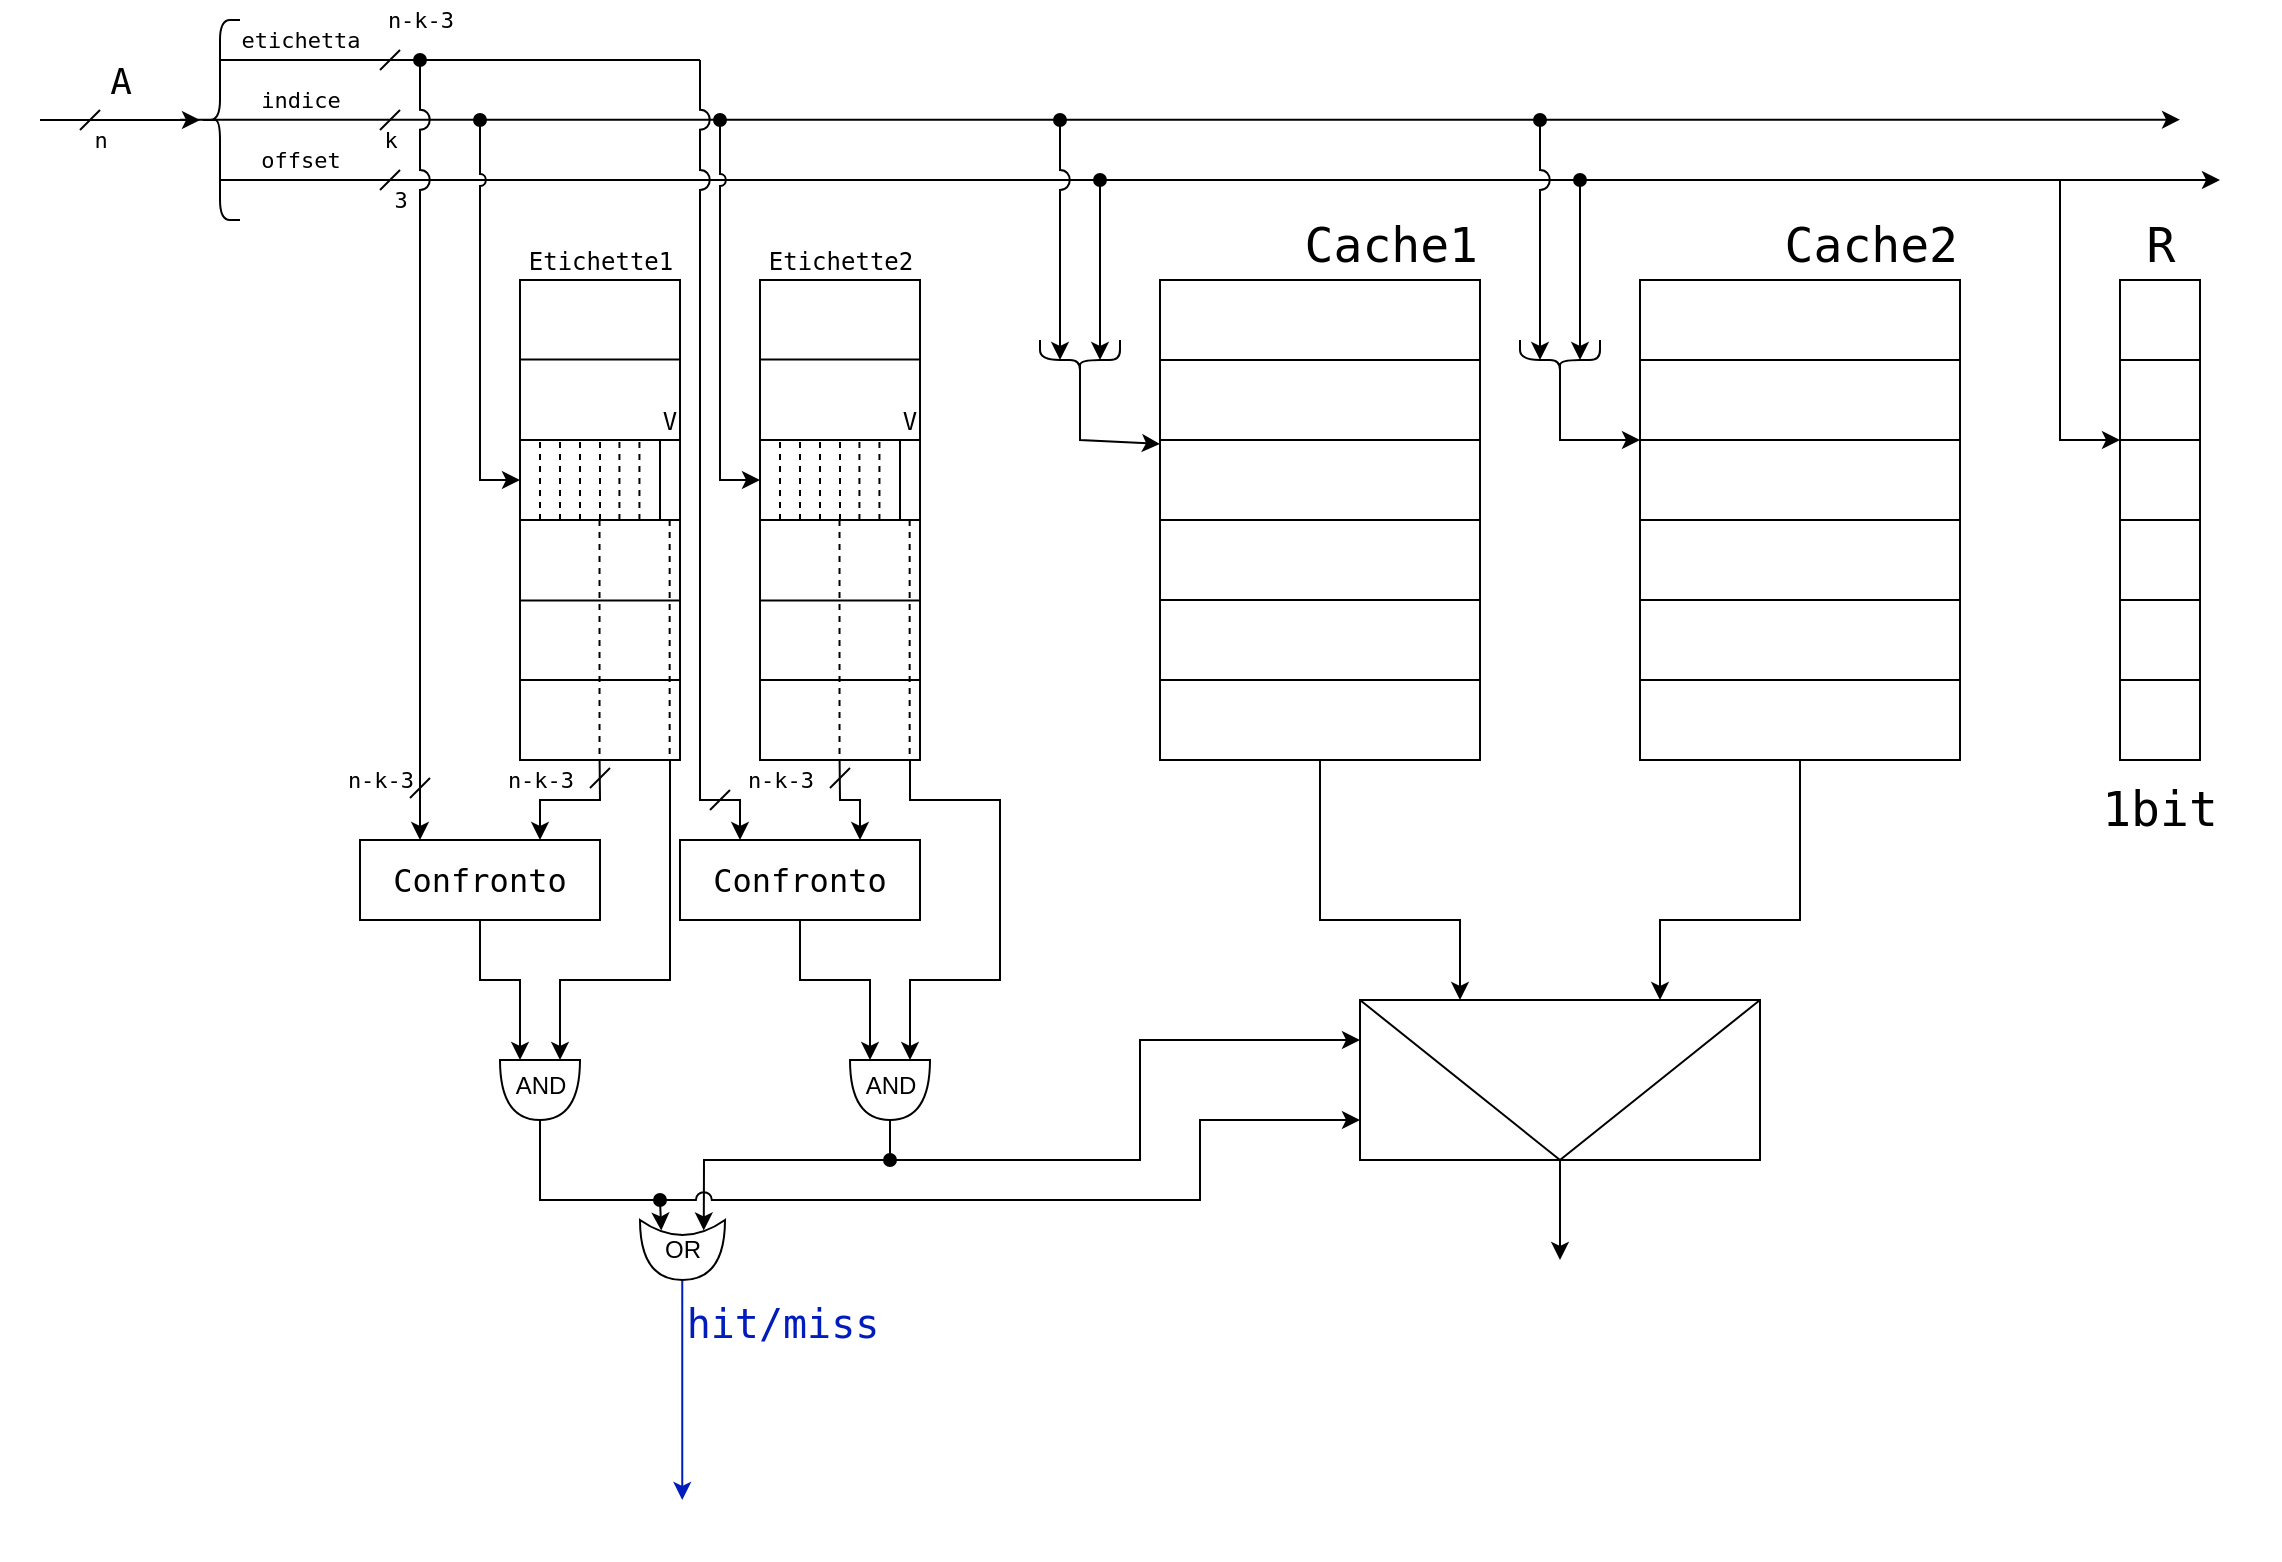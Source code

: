 <mxfile>
  <diagram id="ofdS2_Cm_0ikkypsyhua" name="Pagina-1">
    <mxGraphModel dx="1523" dy="886" grid="1" gridSize="10" guides="1" tooltips="1" connect="1" arrows="1" fold="1" page="1" pageScale="1" pageWidth="1169" pageHeight="827" math="0" shadow="0" adaptiveColors="auto">
      <root>
        <mxCell id="0" />
        <mxCell id="1" parent="0" />
        <mxCell id="214" value="" style="whiteSpace=wrap;html=1;strokeColor=none;" vertex="1" parent="1">
          <mxGeometry x="20" y="20" width="1140" height="780" as="geometry" />
        </mxCell>
        <mxCell id="29" value="Cache1" style="group;labelPosition=center;verticalLabelPosition=top;align=right;verticalAlign=bottom;fontSize=24;labelBackgroundColor=none;fontFamily=monospace;html=1;" parent="1" vertex="1" connectable="0">
          <mxGeometry x="600" y="160" width="160" height="240" as="geometry" />
        </mxCell>
        <mxCell id="2" value="" style="whiteSpace=wrap;html=1;fontFamily=monospace;labelBackgroundColor=none;" parent="29" vertex="1">
          <mxGeometry width="160" height="240" as="geometry" />
        </mxCell>
        <mxCell id="21" value="" style="edgeStyle=none;orthogonalLoop=1;jettySize=auto;html=1;endArrow=none;endFill=0;labelBackgroundColor=none;fontFamily=monospace;" parent="29" edge="1">
          <mxGeometry width="80" relative="1" as="geometry">
            <mxPoint y="40" as="sourcePoint" />
            <mxPoint x="160" y="40" as="targetPoint" />
            <Array as="points" />
          </mxGeometry>
        </mxCell>
        <mxCell id="22" value="" style="edgeStyle=none;orthogonalLoop=1;jettySize=auto;html=1;endArrow=none;endFill=0;labelBackgroundColor=none;fontFamily=monospace;" parent="29" edge="1">
          <mxGeometry width="80" relative="1" as="geometry">
            <mxPoint y="80" as="sourcePoint" />
            <mxPoint x="160" y="80" as="targetPoint" />
            <Array as="points" />
          </mxGeometry>
        </mxCell>
        <mxCell id="23" value="" style="edgeStyle=none;orthogonalLoop=1;jettySize=auto;html=1;endArrow=none;endFill=0;labelBackgroundColor=none;fontFamily=monospace;" parent="29" edge="1">
          <mxGeometry width="80" relative="1" as="geometry">
            <mxPoint y="120" as="sourcePoint" />
            <mxPoint x="160" y="120" as="targetPoint" />
            <Array as="points" />
          </mxGeometry>
        </mxCell>
        <mxCell id="24" value="" style="edgeStyle=none;orthogonalLoop=1;jettySize=auto;html=1;endArrow=none;endFill=0;labelBackgroundColor=none;fontFamily=monospace;" parent="29" edge="1">
          <mxGeometry width="80" relative="1" as="geometry">
            <mxPoint y="160" as="sourcePoint" />
            <mxPoint x="160" y="160" as="targetPoint" />
            <Array as="points" />
          </mxGeometry>
        </mxCell>
        <mxCell id="25" value="" style="edgeStyle=none;orthogonalLoop=1;jettySize=auto;html=1;endArrow=none;endFill=0;labelBackgroundColor=none;fontFamily=monospace;" parent="29" edge="1">
          <mxGeometry width="80" relative="1" as="geometry">
            <mxPoint y="200" as="sourcePoint" />
            <mxPoint x="160" y="200" as="targetPoint" />
            <Array as="points" />
          </mxGeometry>
        </mxCell>
        <mxCell id="60" value="A" style="edgeStyle=none;orthogonalLoop=1;jettySize=auto;html=1;fontSize=18;labelBackgroundColor=none;fontFamily=monospace;" parent="1" edge="1">
          <mxGeometry y="20" width="80" relative="1" as="geometry">
            <mxPoint x="40" y="80" as="sourcePoint" />
            <mxPoint x="120" y="80" as="targetPoint" />
            <Array as="points" />
            <mxPoint as="offset" />
          </mxGeometry>
        </mxCell>
        <mxCell id="61" value="" style="shape=curlyBracket;whiteSpace=wrap;html=1;rounded=1;labelPosition=left;verticalLabelPosition=middle;align=right;verticalAlign=middle;size=0.5;labelBackgroundColor=none;fontFamily=monospace;" parent="1" vertex="1">
          <mxGeometry x="120" y="30" width="20" height="100" as="geometry" />
        </mxCell>
        <mxCell id="69" value="" style="shape=curlyBracket;whiteSpace=wrap;html=1;rounded=1;labelPosition=left;verticalLabelPosition=middle;align=right;verticalAlign=middle;size=0.5;labelBackgroundColor=none;fontFamily=monospace;rotation=-90;" parent="1" vertex="1">
          <mxGeometry x="550" y="180" width="20" height="40" as="geometry" />
        </mxCell>
        <mxCell id="73" value="n" style="edgeStyle=none;orthogonalLoop=1;jettySize=auto;html=1;endArrow=none;endFill=0;labelBackgroundColor=none;fontFamily=monospace;" parent="1" edge="1">
          <mxGeometry x="-0.5" y="-11" width="80" relative="1" as="geometry">
            <mxPoint x="60" y="85" as="sourcePoint" />
            <mxPoint x="70" y="75" as="targetPoint" />
            <Array as="points" />
            <mxPoint as="offset" />
          </mxGeometry>
        </mxCell>
        <mxCell id="77" value="" style="edgeStyle=none;orthogonalLoop=1;jettySize=auto;html=1;fontFamily=monospace;labelBackgroundColor=none;entryX=0.75;entryY=0;entryDx=0;entryDy=0;rounded=0;curved=0;" parent="1" edge="1" target="79">
          <mxGeometry width="80" relative="1" as="geometry">
            <mxPoint x="319.8" y="400" as="sourcePoint" />
            <mxPoint x="319.8" y="440" as="targetPoint" />
            <Array as="points">
              <mxPoint x="320" y="420" />
              <mxPoint x="290" y="420" />
            </Array>
          </mxGeometry>
        </mxCell>
        <mxCell id="79" value="Confronto" style="whiteSpace=wrap;html=1;fontSize=16;fontFamily=monospace;labelBackgroundColor=none;" parent="1" vertex="1">
          <mxGeometry x="200" y="440" width="120" height="40" as="geometry" />
        </mxCell>
        <mxCell id="80" value="" style="edgeStyle=none;orthogonalLoop=1;jettySize=auto;html=1;entryX=0;entryY=0.75;entryDx=0;entryDy=0;entryPerimeter=0;fontFamily=monospace;rounded=0;curved=0;labelBackgroundColor=none;exitX=0.5;exitY=1;exitDx=0;exitDy=0;" parent="1" target="81" edge="1" source="79">
          <mxGeometry width="80" relative="1" as="geometry">
            <mxPoint x="269.8" y="480" as="sourcePoint" />
            <mxPoint x="270" y="540" as="targetPoint" />
            <Array as="points">
              <mxPoint x="260" y="510" />
              <mxPoint x="280" y="510" />
            </Array>
          </mxGeometry>
        </mxCell>
        <mxCell id="95" style="edgeStyle=none;html=1;exitX=1;exitY=0.5;exitDx=0;exitDy=0;exitPerimeter=0;fontFamily=monospace;jumpStyle=arc;jumpSize=9;labelBackgroundColor=none;fillColor=#0050ef;strokeColor=#001DBC;" parent="1" edge="1">
          <mxGeometry relative="1" as="geometry">
            <mxPoint x="361.13" y="770" as="targetPoint" />
            <mxPoint x="361.13" y="660" as="sourcePoint" />
          </mxGeometry>
        </mxCell>
        <mxCell id="96" value="&lt;font style=&quot;color: rgb(0, 29, 188);&quot;&gt;hit/miss&lt;/font&gt;" style="edgeLabel;html=1;align=center;verticalAlign=middle;resizable=0;points=[];fontFamily=monospace;fontSize=20;labelBackgroundColor=none;" parent="95" vertex="1" connectable="0">
          <mxGeometry x="0.37" y="1" relative="1" as="geometry">
            <mxPoint x="49" y="-55" as="offset" />
          </mxGeometry>
        </mxCell>
        <mxCell id="81" value="" style="shape=or;whiteSpace=wrap;html=1;rotation=90;fontFamily=monospace;labelBackgroundColor=none;" parent="1" vertex="1">
          <mxGeometry x="275" y="545" width="30" height="40" as="geometry" />
        </mxCell>
        <mxCell id="88" value="Etichette1" style="group;labelPosition=center;verticalLabelPosition=top;align=center;verticalAlign=bottom;fontFamily=monospace;html=1;labelBackgroundColor=none;strokeColor=default;" parent="1" vertex="1" connectable="0">
          <mxGeometry x="280" y="160" width="80" height="240" as="geometry" />
        </mxCell>
        <mxCell id="75" value="" style="whiteSpace=wrap;html=1;fontFamily=monospace;labelBackgroundColor=none;" parent="88" vertex="1">
          <mxGeometry width="80" height="240" as="geometry" />
        </mxCell>
        <mxCell id="83" value="" style="edgeStyle=none;orthogonalLoop=1;jettySize=auto;html=1;endArrow=none;endFill=0;labelBackgroundColor=none;fontFamily=monospace;" parent="88" edge="1">
          <mxGeometry width="80" relative="1" as="geometry">
            <mxPoint y="39.8" as="sourcePoint" />
            <mxPoint x="80" y="39.8" as="targetPoint" />
            <Array as="points" />
          </mxGeometry>
        </mxCell>
        <mxCell id="84" value="" style="edgeStyle=none;orthogonalLoop=1;jettySize=auto;html=1;endArrow=none;endFill=0;labelBackgroundColor=none;fontFamily=monospace;" parent="88" edge="1">
          <mxGeometry width="80" relative="1" as="geometry">
            <mxPoint y="80" as="sourcePoint" />
            <mxPoint x="80" y="80" as="targetPoint" />
            <Array as="points" />
          </mxGeometry>
        </mxCell>
        <mxCell id="85" value="" style="edgeStyle=none;orthogonalLoop=1;jettySize=auto;html=1;endArrow=none;endFill=0;labelBackgroundColor=none;fontFamily=monospace;" parent="88" edge="1">
          <mxGeometry width="80" relative="1" as="geometry">
            <mxPoint y="120" as="sourcePoint" />
            <mxPoint x="80" y="120" as="targetPoint" />
            <Array as="points" />
          </mxGeometry>
        </mxCell>
        <mxCell id="86" value="" style="edgeStyle=none;orthogonalLoop=1;jettySize=auto;html=1;endArrow=none;endFill=0;labelBackgroundColor=none;fontFamily=monospace;" parent="88" edge="1">
          <mxGeometry width="80" relative="1" as="geometry">
            <mxPoint y="160.2" as="sourcePoint" />
            <mxPoint x="80" y="160.2" as="targetPoint" />
            <Array as="points" />
          </mxGeometry>
        </mxCell>
        <mxCell id="87" value="" style="edgeStyle=none;orthogonalLoop=1;jettySize=auto;html=1;endArrow=none;endFill=0;labelBackgroundColor=none;fontFamily=monospace;" parent="88" edge="1">
          <mxGeometry width="80" relative="1" as="geometry">
            <mxPoint y="200" as="sourcePoint" />
            <mxPoint x="80" y="200" as="targetPoint" />
            <Array as="points" />
          </mxGeometry>
        </mxCell>
        <mxCell id="91" value="&lt;font style=&quot;&quot;&gt;V&lt;/font&gt;" style="whiteSpace=wrap;html=1;labelPosition=center;verticalLabelPosition=top;align=center;verticalAlign=bottom;fontFamily=monospace;strokeColor=default;labelBackgroundColor=none;fontColor=default;" parent="88" vertex="1">
          <mxGeometry x="70" y="80" width="10" height="40" as="geometry" />
        </mxCell>
        <mxCell id="100" value="" style="edgeStyle=none;orthogonalLoop=1;jettySize=auto;html=1;endArrow=none;endFill=0;dashed=1;fontFamily=monospace;labelBackgroundColor=none;" parent="88" edge="1">
          <mxGeometry width="80" relative="1" as="geometry">
            <mxPoint x="74.83" y="120" as="sourcePoint" />
            <mxPoint x="74.83" y="240" as="targetPoint" />
            <Array as="points" />
          </mxGeometry>
        </mxCell>
        <mxCell id="110" value="" style="edgeStyle=none;orthogonalLoop=1;jettySize=auto;html=1;endArrow=none;endFill=0;dashed=1;fontFamily=monospace;labelBackgroundColor=none;" parent="88" edge="1">
          <mxGeometry width="80" relative="1" as="geometry">
            <mxPoint x="39.76" y="120" as="sourcePoint" />
            <mxPoint x="39.76" y="240" as="targetPoint" />
            <Array as="points" />
          </mxGeometry>
        </mxCell>
        <mxCell id="112" value="" style="edgeStyle=none;orthogonalLoop=1;jettySize=auto;html=1;endArrow=none;endFill=0;fontFamily=monospace;dashed=1;labelBackgroundColor=none;" parent="88" edge="1">
          <mxGeometry width="80" relative="1" as="geometry">
            <mxPoint x="40.0" y="120" as="sourcePoint" />
            <mxPoint x="40.0" y="80" as="targetPoint" />
            <Array as="points" />
          </mxGeometry>
        </mxCell>
        <mxCell id="113" value="" style="edgeStyle=none;orthogonalLoop=1;jettySize=auto;html=1;endArrow=none;endFill=0;fontFamily=monospace;dashed=1;labelBackgroundColor=none;" parent="88" edge="1">
          <mxGeometry width="80" relative="1" as="geometry">
            <mxPoint x="30.0" y="120" as="sourcePoint" />
            <mxPoint x="30.0" y="80" as="targetPoint" />
            <Array as="points" />
          </mxGeometry>
        </mxCell>
        <mxCell id="114" value="" style="edgeStyle=none;orthogonalLoop=1;jettySize=auto;html=1;endArrow=none;endFill=0;fontFamily=monospace;dashed=1;labelBackgroundColor=none;" parent="88" edge="1">
          <mxGeometry width="80" relative="1" as="geometry">
            <mxPoint x="20.0" y="120" as="sourcePoint" />
            <mxPoint x="20.0" y="80" as="targetPoint" />
            <Array as="points" />
          </mxGeometry>
        </mxCell>
        <mxCell id="115" value="" style="edgeStyle=none;orthogonalLoop=1;jettySize=auto;html=1;endArrow=none;endFill=0;fontFamily=monospace;dashed=1;labelBackgroundColor=none;" parent="88" edge="1">
          <mxGeometry width="80" relative="1" as="geometry">
            <mxPoint x="10.0" y="120" as="sourcePoint" />
            <mxPoint x="10.0" y="80" as="targetPoint" />
            <Array as="points" />
          </mxGeometry>
        </mxCell>
        <mxCell id="116" value="" style="edgeStyle=none;orthogonalLoop=1;jettySize=auto;html=1;endArrow=none;endFill=0;fontFamily=monospace;dashed=1;labelBackgroundColor=none;" parent="88" edge="1">
          <mxGeometry width="80" relative="1" as="geometry">
            <mxPoint x="59.72" y="120" as="sourcePoint" />
            <mxPoint x="59.72" y="80" as="targetPoint" />
            <Array as="points" />
          </mxGeometry>
        </mxCell>
        <mxCell id="117" value="" style="edgeStyle=none;orthogonalLoop=1;jettySize=auto;html=1;endArrow=none;endFill=0;fontFamily=monospace;dashed=1;labelBackgroundColor=none;" parent="88" edge="1">
          <mxGeometry width="80" relative="1" as="geometry">
            <mxPoint x="49.72" y="120" as="sourcePoint" />
            <mxPoint x="49.72" y="80" as="targetPoint" />
            <Array as="points" />
          </mxGeometry>
        </mxCell>
        <mxCell id="94" value="" style="edgeStyle=none;orthogonalLoop=1;jettySize=auto;html=1;entryX=0;entryY=0.25;entryDx=0;entryDy=0;entryPerimeter=0;rounded=0;curved=0;fontFamily=monospace;labelBackgroundColor=none;" parent="1" target="81" edge="1">
          <mxGeometry width="80" relative="1" as="geometry">
            <mxPoint x="355" y="400" as="sourcePoint" />
            <mxPoint x="355" y="530" as="targetPoint" />
            <Array as="points">
              <mxPoint x="355" y="510" />
              <mxPoint x="300" y="510" />
            </Array>
          </mxGeometry>
        </mxCell>
        <mxCell id="103" value="n-k-3" style="edgeStyle=none;orthogonalLoop=1;jettySize=auto;html=1;endArrow=none;endFill=0;labelBackgroundColor=none;fontFamily=monospace;" parent="1" edge="1">
          <mxGeometry x="1" y="18" width="80" relative="1" as="geometry">
            <mxPoint x="210" y="55" as="sourcePoint" />
            <mxPoint x="220" y="45" as="targetPoint" />
            <Array as="points" />
            <mxPoint x="23" y="-2" as="offset" />
          </mxGeometry>
        </mxCell>
        <mxCell id="104" value="k" style="edgeStyle=none;orthogonalLoop=1;jettySize=auto;html=1;endArrow=none;endFill=0;labelBackgroundColor=none;fontFamily=monospace;" parent="1" edge="1">
          <mxGeometry x="-1" y="-7" width="80" relative="1" as="geometry">
            <mxPoint x="210" y="85" as="sourcePoint" />
            <mxPoint x="220" y="75" as="targetPoint" />
            <Array as="points" />
            <mxPoint as="offset" />
          </mxGeometry>
        </mxCell>
        <mxCell id="105" value="n-k-3" style="edgeStyle=none;orthogonalLoop=1;jettySize=auto;html=1;endArrow=none;endFill=0;labelBackgroundColor=none;fontFamily=monospace;" parent="1" edge="1">
          <mxGeometry x="-1" y="25" width="80" relative="1" as="geometry">
            <mxPoint x="315" y="414" as="sourcePoint" />
            <mxPoint x="325" y="404" as="targetPoint" />
            <Array as="points" />
            <mxPoint x="-7" y="14" as="offset" />
          </mxGeometry>
        </mxCell>
        <mxCell id="135" value="Cache2" style="group;labelPosition=center;verticalLabelPosition=top;align=right;verticalAlign=bottom;fontSize=24;labelBackgroundColor=none;fontFamily=monospace;html=1;" vertex="1" connectable="0" parent="1">
          <mxGeometry x="840" y="160" width="160" height="240" as="geometry" />
        </mxCell>
        <mxCell id="136" value="" style="whiteSpace=wrap;html=1;fontFamily=monospace;labelBackgroundColor=none;" vertex="1" parent="135">
          <mxGeometry width="160" height="240" as="geometry" />
        </mxCell>
        <mxCell id="137" value="" style="edgeStyle=none;orthogonalLoop=1;jettySize=auto;html=1;endArrow=none;endFill=0;labelBackgroundColor=none;fontFamily=monospace;" edge="1" parent="135">
          <mxGeometry width="80" relative="1" as="geometry">
            <mxPoint y="40" as="sourcePoint" />
            <mxPoint x="160" y="40" as="targetPoint" />
            <Array as="points" />
          </mxGeometry>
        </mxCell>
        <mxCell id="138" value="" style="edgeStyle=none;orthogonalLoop=1;jettySize=auto;html=1;endArrow=none;endFill=0;labelBackgroundColor=none;fontFamily=monospace;" edge="1" parent="135">
          <mxGeometry width="80" relative="1" as="geometry">
            <mxPoint y="80" as="sourcePoint" />
            <mxPoint x="160" y="80" as="targetPoint" />
            <Array as="points" />
          </mxGeometry>
        </mxCell>
        <mxCell id="139" value="" style="edgeStyle=none;orthogonalLoop=1;jettySize=auto;html=1;endArrow=none;endFill=0;labelBackgroundColor=none;fontFamily=monospace;" edge="1" parent="135">
          <mxGeometry width="80" relative="1" as="geometry">
            <mxPoint y="120" as="sourcePoint" />
            <mxPoint x="160" y="120" as="targetPoint" />
            <Array as="points" />
          </mxGeometry>
        </mxCell>
        <mxCell id="140" value="" style="edgeStyle=none;orthogonalLoop=1;jettySize=auto;html=1;endArrow=none;endFill=0;labelBackgroundColor=none;fontFamily=monospace;" edge="1" parent="135">
          <mxGeometry width="80" relative="1" as="geometry">
            <mxPoint y="160" as="sourcePoint" />
            <mxPoint x="160" y="160" as="targetPoint" />
            <Array as="points" />
          </mxGeometry>
        </mxCell>
        <mxCell id="141" value="" style="edgeStyle=none;orthogonalLoop=1;jettySize=auto;html=1;endArrow=none;endFill=0;labelBackgroundColor=none;fontFamily=monospace;" edge="1" parent="135">
          <mxGeometry width="80" relative="1" as="geometry">
            <mxPoint y="200" as="sourcePoint" />
            <mxPoint x="160" y="200" as="targetPoint" />
            <Array as="points" />
          </mxGeometry>
        </mxCell>
        <mxCell id="142" value="R" style="group;labelPosition=center;verticalLabelPosition=top;align=center;verticalAlign=bottom;fontSize=24;labelBackgroundColor=none;fontFamily=monospace;html=1;" vertex="1" connectable="0" parent="1">
          <mxGeometry x="1080" y="160" width="40" height="240" as="geometry" />
        </mxCell>
        <mxCell id="143" value="" style="whiteSpace=wrap;html=1;fontFamily=monospace;labelBackgroundColor=none;" vertex="1" parent="142">
          <mxGeometry width="40" height="240" as="geometry" />
        </mxCell>
        <mxCell id="144" value="" style="edgeStyle=none;orthogonalLoop=1;jettySize=auto;html=1;endArrow=none;endFill=0;labelBackgroundColor=none;fontFamily=monospace;" edge="1" parent="142">
          <mxGeometry width="80" relative="1" as="geometry">
            <mxPoint y="40" as="sourcePoint" />
            <mxPoint x="40" y="40" as="targetPoint" />
            <Array as="points" />
          </mxGeometry>
        </mxCell>
        <mxCell id="145" value="" style="edgeStyle=none;orthogonalLoop=1;jettySize=auto;html=1;endArrow=none;endFill=0;labelBackgroundColor=none;fontFamily=monospace;" edge="1" parent="142">
          <mxGeometry width="80" relative="1" as="geometry">
            <mxPoint y="80" as="sourcePoint" />
            <mxPoint x="40" y="80" as="targetPoint" />
            <Array as="points" />
          </mxGeometry>
        </mxCell>
        <mxCell id="146" value="" style="edgeStyle=none;orthogonalLoop=1;jettySize=auto;html=1;endArrow=none;endFill=0;labelBackgroundColor=none;fontFamily=monospace;" edge="1" parent="142">
          <mxGeometry width="80" relative="1" as="geometry">
            <mxPoint y="120" as="sourcePoint" />
            <mxPoint x="40" y="120" as="targetPoint" />
            <Array as="points" />
          </mxGeometry>
        </mxCell>
        <mxCell id="147" value="" style="edgeStyle=none;orthogonalLoop=1;jettySize=auto;html=1;endArrow=none;endFill=0;labelBackgroundColor=none;fontFamily=monospace;" edge="1" parent="142">
          <mxGeometry width="80" relative="1" as="geometry">
            <mxPoint y="160" as="sourcePoint" />
            <mxPoint x="40" y="160" as="targetPoint" />
            <Array as="points" />
          </mxGeometry>
        </mxCell>
        <mxCell id="148" value="" style="edgeStyle=none;orthogonalLoop=1;jettySize=auto;html=1;endArrow=none;endFill=0;labelBackgroundColor=none;fontFamily=monospace;" edge="1" parent="142">
          <mxGeometry width="80" relative="1" as="geometry">
            <mxPoint y="200" as="sourcePoint" />
            <mxPoint x="40" y="200" as="targetPoint" />
            <Array as="points" />
          </mxGeometry>
        </mxCell>
        <mxCell id="155" style="edgeStyle=none;html=1;" edge="1" parent="1" source="150">
          <mxGeometry relative="1" as="geometry">
            <mxPoint x="800" y="650" as="targetPoint" />
          </mxGeometry>
        </mxCell>
        <mxCell id="150" value="" style="whiteSpace=wrap;html=1;" vertex="1" parent="1">
          <mxGeometry x="700" y="520" width="200" height="80" as="geometry" />
        </mxCell>
        <mxCell id="151" style="edgeStyle=none;html=1;exitX=0;exitY=0;exitDx=0;exitDy=0;entryX=0.5;entryY=1;entryDx=0;entryDy=0;endArrow=none;endFill=0;" edge="1" parent="1" source="150" target="150">
          <mxGeometry relative="1" as="geometry" />
        </mxCell>
        <mxCell id="152" style="edgeStyle=none;html=1;exitX=1;exitY=0;exitDx=0;exitDy=0;entryX=0.5;entryY=1;entryDx=0;entryDy=0;endArrow=none;endFill=0;" edge="1" parent="1" source="150" target="150">
          <mxGeometry relative="1" as="geometry" />
        </mxCell>
        <mxCell id="153" style="edgeStyle=none;html=1;exitX=0.5;exitY=1;exitDx=0;exitDy=0;entryX=0.25;entryY=0;entryDx=0;entryDy=0;rounded=0;curved=0;" edge="1" parent="1" source="2" target="150">
          <mxGeometry relative="1" as="geometry">
            <Array as="points">
              <mxPoint x="680" y="480" />
              <mxPoint x="750" y="480" />
            </Array>
          </mxGeometry>
        </mxCell>
        <mxCell id="154" style="edgeStyle=none;html=1;exitX=0.5;exitY=1;exitDx=0;exitDy=0;entryX=0.75;entryY=0;entryDx=0;entryDy=0;rounded=0;curved=0;" edge="1" parent="1" source="136" target="150">
          <mxGeometry relative="1" as="geometry">
            <Array as="points">
              <mxPoint x="920" y="480" />
              <mxPoint x="850" y="480" />
            </Array>
          </mxGeometry>
        </mxCell>
        <mxCell id="62" value="offset" style="edgeStyle=none;orthogonalLoop=1;jettySize=auto;html=1;labelBackgroundColor=none;fontFamily=monospace;" parent="1" edge="1">
          <mxGeometry x="-0.92" y="10" width="80" relative="1" as="geometry">
            <mxPoint x="130" y="110" as="sourcePoint" />
            <mxPoint x="1130" y="110" as="targetPoint" />
            <Array as="points" />
            <mxPoint as="offset" />
          </mxGeometry>
        </mxCell>
        <mxCell id="71" value="3" style="edgeStyle=none;orthogonalLoop=1;jettySize=auto;html=1;endArrow=none;endFill=0;labelBackgroundColor=none;fontFamily=monospace;" parent="1" edge="1">
          <mxGeometry x="-0.5" y="-11" width="80" relative="1" as="geometry">
            <mxPoint x="210" y="115" as="sourcePoint" />
            <mxPoint x="220" y="105" as="targetPoint" />
            <Array as="points" />
            <mxPoint as="offset" />
          </mxGeometry>
        </mxCell>
        <mxCell id="157" value="indice" style="edgeStyle=none;orthogonalLoop=1;jettySize=auto;html=1;labelBackgroundColor=none;fontFamily=monospace;" edge="1" parent="1">
          <mxGeometry x="-0.88" y="10" width="80" relative="1" as="geometry">
            <mxPoint x="110" y="79.83" as="sourcePoint" />
            <mxPoint x="1110" y="79.83" as="targetPoint" />
            <Array as="points" />
            <mxPoint as="offset" />
          </mxGeometry>
        </mxCell>
        <mxCell id="158" value="etichetta" style="edgeStyle=none;orthogonalLoop=1;jettySize=auto;html=1;labelBackgroundColor=none;fontFamily=monospace;endArrow=none;endFill=0;" edge="1" parent="1">
          <mxGeometry x="-0.667" y="10" width="80" relative="1" as="geometry">
            <mxPoint x="130" y="50" as="sourcePoint" />
            <mxPoint x="370" y="50" as="targetPoint" />
            <Array as="points" />
            <mxPoint as="offset" />
          </mxGeometry>
        </mxCell>
        <mxCell id="160" value="" style="shape=curlyBracket;whiteSpace=wrap;html=1;rounded=1;labelPosition=left;verticalLabelPosition=middle;align=right;verticalAlign=middle;size=0.5;labelBackgroundColor=none;fontFamily=monospace;rotation=-90;" vertex="1" parent="1">
          <mxGeometry x="790" y="180" width="20" height="40" as="geometry" />
        </mxCell>
        <mxCell id="76" value="" style="edgeStyle=none;orthogonalLoop=1;jettySize=auto;html=1;rounded=0;curved=0;jumpStyle=arc;jumpSize=10;fontFamily=monospace;labelBackgroundColor=none;entryX=0.25;entryY=0;entryDx=0;entryDy=0;startArrow=oval;startFill=1;" parent="1" edge="1" target="79">
          <mxGeometry width="80" relative="1" as="geometry">
            <mxPoint x="230" y="50" as="sourcePoint" />
            <mxPoint x="240" y="440" as="targetPoint" />
            <Array as="points" />
          </mxGeometry>
        </mxCell>
        <mxCell id="164" value="Etichette2" style="group;labelPosition=center;verticalLabelPosition=top;align=center;verticalAlign=bottom;fontFamily=monospace;html=1;labelBackgroundColor=none;fontColor=default;" vertex="1" connectable="0" parent="1">
          <mxGeometry x="400" y="160" width="80" height="240" as="geometry" />
        </mxCell>
        <mxCell id="165" value="" style="whiteSpace=wrap;html=1;fontFamily=monospace;labelBackgroundColor=none;" vertex="1" parent="164">
          <mxGeometry width="80" height="240" as="geometry" />
        </mxCell>
        <mxCell id="166" value="" style="edgeStyle=none;orthogonalLoop=1;jettySize=auto;html=1;endArrow=none;endFill=0;labelBackgroundColor=none;fontFamily=monospace;" edge="1" parent="164">
          <mxGeometry width="80" relative="1" as="geometry">
            <mxPoint y="39.8" as="sourcePoint" />
            <mxPoint x="80" y="39.8" as="targetPoint" />
            <Array as="points" />
          </mxGeometry>
        </mxCell>
        <mxCell id="167" value="" style="edgeStyle=none;orthogonalLoop=1;jettySize=auto;html=1;endArrow=none;endFill=0;labelBackgroundColor=none;fontFamily=monospace;" edge="1" parent="164">
          <mxGeometry width="80" relative="1" as="geometry">
            <mxPoint y="80" as="sourcePoint" />
            <mxPoint x="80" y="80" as="targetPoint" />
            <Array as="points" />
          </mxGeometry>
        </mxCell>
        <mxCell id="168" value="" style="edgeStyle=none;orthogonalLoop=1;jettySize=auto;html=1;endArrow=none;endFill=0;labelBackgroundColor=none;fontFamily=monospace;" edge="1" parent="164">
          <mxGeometry width="80" relative="1" as="geometry">
            <mxPoint y="120" as="sourcePoint" />
            <mxPoint x="80" y="120" as="targetPoint" />
            <Array as="points" />
          </mxGeometry>
        </mxCell>
        <mxCell id="169" value="" style="edgeStyle=none;orthogonalLoop=1;jettySize=auto;html=1;endArrow=none;endFill=0;labelBackgroundColor=none;fontFamily=monospace;" edge="1" parent="164">
          <mxGeometry width="80" relative="1" as="geometry">
            <mxPoint y="160.2" as="sourcePoint" />
            <mxPoint x="80" y="160.2" as="targetPoint" />
            <Array as="points" />
          </mxGeometry>
        </mxCell>
        <mxCell id="170" value="" style="edgeStyle=none;orthogonalLoop=1;jettySize=auto;html=1;endArrow=none;endFill=0;labelBackgroundColor=none;fontFamily=monospace;" edge="1" parent="164">
          <mxGeometry width="80" relative="1" as="geometry">
            <mxPoint y="200" as="sourcePoint" />
            <mxPoint x="80" y="200" as="targetPoint" />
            <Array as="points" />
          </mxGeometry>
        </mxCell>
        <mxCell id="171" value="&lt;font style=&quot;&quot;&gt;V&lt;/font&gt;" style="whiteSpace=wrap;html=1;labelPosition=center;verticalLabelPosition=top;align=center;verticalAlign=bottom;fontFamily=monospace;strokeColor=default;labelBackgroundColor=none;fontColor=default;" vertex="1" parent="164">
          <mxGeometry x="70" y="80" width="10" height="40" as="geometry" />
        </mxCell>
        <mxCell id="172" value="" style="edgeStyle=none;orthogonalLoop=1;jettySize=auto;html=1;endArrow=none;endFill=0;dashed=1;fontFamily=monospace;labelBackgroundColor=none;" edge="1" parent="164">
          <mxGeometry width="80" relative="1" as="geometry">
            <mxPoint x="74.83" y="120" as="sourcePoint" />
            <mxPoint x="74.83" y="240" as="targetPoint" />
            <Array as="points" />
          </mxGeometry>
        </mxCell>
        <mxCell id="173" value="" style="edgeStyle=none;orthogonalLoop=1;jettySize=auto;html=1;endArrow=none;endFill=0;dashed=1;fontFamily=monospace;labelBackgroundColor=none;" edge="1" parent="164">
          <mxGeometry width="80" relative="1" as="geometry">
            <mxPoint x="39.76" y="120" as="sourcePoint" />
            <mxPoint x="39.76" y="240" as="targetPoint" />
            <Array as="points" />
          </mxGeometry>
        </mxCell>
        <mxCell id="174" value="" style="edgeStyle=none;orthogonalLoop=1;jettySize=auto;html=1;endArrow=none;endFill=0;fontFamily=monospace;dashed=1;labelBackgroundColor=none;" edge="1" parent="164">
          <mxGeometry width="80" relative="1" as="geometry">
            <mxPoint x="40.0" y="120" as="sourcePoint" />
            <mxPoint x="40.0" y="80" as="targetPoint" />
            <Array as="points" />
          </mxGeometry>
        </mxCell>
        <mxCell id="175" value="" style="edgeStyle=none;orthogonalLoop=1;jettySize=auto;html=1;endArrow=none;endFill=0;fontFamily=monospace;dashed=1;labelBackgroundColor=none;" edge="1" parent="164">
          <mxGeometry width="80" relative="1" as="geometry">
            <mxPoint x="30.0" y="120" as="sourcePoint" />
            <mxPoint x="30.0" y="80" as="targetPoint" />
            <Array as="points" />
          </mxGeometry>
        </mxCell>
        <mxCell id="176" value="" style="edgeStyle=none;orthogonalLoop=1;jettySize=auto;html=1;endArrow=none;endFill=0;fontFamily=monospace;dashed=1;labelBackgroundColor=none;" edge="1" parent="164">
          <mxGeometry width="80" relative="1" as="geometry">
            <mxPoint x="20.0" y="120" as="sourcePoint" />
            <mxPoint x="20.0" y="80" as="targetPoint" />
            <Array as="points" />
          </mxGeometry>
        </mxCell>
        <mxCell id="177" value="" style="edgeStyle=none;orthogonalLoop=1;jettySize=auto;html=1;endArrow=none;endFill=0;fontFamily=monospace;dashed=1;labelBackgroundColor=none;" edge="1" parent="164">
          <mxGeometry width="80" relative="1" as="geometry">
            <mxPoint x="10.0" y="120" as="sourcePoint" />
            <mxPoint x="10.0" y="80" as="targetPoint" />
            <Array as="points" />
          </mxGeometry>
        </mxCell>
        <mxCell id="178" value="" style="edgeStyle=none;orthogonalLoop=1;jettySize=auto;html=1;endArrow=none;endFill=0;fontFamily=monospace;dashed=1;labelBackgroundColor=none;" edge="1" parent="164">
          <mxGeometry width="80" relative="1" as="geometry">
            <mxPoint x="59.72" y="120" as="sourcePoint" />
            <mxPoint x="59.72" y="80" as="targetPoint" />
            <Array as="points" />
          </mxGeometry>
        </mxCell>
        <mxCell id="179" value="" style="edgeStyle=none;orthogonalLoop=1;jettySize=auto;html=1;endArrow=none;endFill=0;fontFamily=monospace;dashed=1;labelBackgroundColor=none;" edge="1" parent="164">
          <mxGeometry width="80" relative="1" as="geometry">
            <mxPoint x="49.72" y="120" as="sourcePoint" />
            <mxPoint x="49.72" y="80" as="targetPoint" />
            <Array as="points" />
          </mxGeometry>
        </mxCell>
        <mxCell id="74" value="" style="edgeStyle=none;orthogonalLoop=1;jettySize=auto;html=1;rounded=0;curved=0;fontFamily=monospace;labelBackgroundColor=none;jumpStyle=arc;startArrow=oval;startFill=1;" parent="1" edge="1">
          <mxGeometry width="80" relative="1" as="geometry">
            <mxPoint x="260" y="80" as="sourcePoint" />
            <mxPoint x="280" y="260" as="targetPoint" />
            <Array as="points">
              <mxPoint x="260" y="260" />
            </Array>
          </mxGeometry>
        </mxCell>
        <mxCell id="180" value="" style="edgeStyle=none;orthogonalLoop=1;jettySize=auto;html=1;rounded=0;curved=0;fontFamily=monospace;labelBackgroundColor=none;jumpStyle=arc;startArrow=oval;startFill=1;" edge="1" parent="1">
          <mxGeometry width="80" relative="1" as="geometry">
            <mxPoint x="380" y="80" as="sourcePoint" />
            <mxPoint x="400" y="260" as="targetPoint" />
            <Array as="points">
              <mxPoint x="380" y="260" />
            </Array>
          </mxGeometry>
        </mxCell>
        <mxCell id="182" value="" style="edgeStyle=none;orthogonalLoop=1;jettySize=auto;html=1;fontFamily=monospace;labelBackgroundColor=none;entryX=0.75;entryY=0;entryDx=0;entryDy=0;rounded=0;curved=0;" edge="1" parent="1" target="183">
          <mxGeometry width="80" relative="1" as="geometry">
            <mxPoint x="439.8" y="400" as="sourcePoint" />
            <mxPoint x="439.8" y="440" as="targetPoint" />
            <Array as="points">
              <mxPoint x="440" y="420" />
              <mxPoint x="450" y="420" />
            </Array>
          </mxGeometry>
        </mxCell>
        <mxCell id="183" value="Confronto" style="whiteSpace=wrap;html=1;fontSize=16;fontFamily=monospace;labelBackgroundColor=none;" vertex="1" parent="1">
          <mxGeometry x="360" y="440" width="120" height="40" as="geometry" />
        </mxCell>
        <mxCell id="184" value="" style="edgeStyle=none;orthogonalLoop=1;jettySize=auto;html=1;entryX=0;entryY=0.75;entryDx=0;entryDy=0;entryPerimeter=0;fontFamily=monospace;rounded=0;curved=0;labelBackgroundColor=none;exitX=0.5;exitY=1;exitDx=0;exitDy=0;" edge="1" parent="1" source="183" target="185">
          <mxGeometry width="80" relative="1" as="geometry">
            <mxPoint x="389.8" y="480" as="sourcePoint" />
            <mxPoint x="390" y="540" as="targetPoint" />
            <Array as="points">
              <mxPoint x="420" y="510" />
              <mxPoint x="455" y="510" />
            </Array>
          </mxGeometry>
        </mxCell>
        <mxCell id="185" value="" style="shape=or;whiteSpace=wrap;html=1;rotation=90;fontFamily=monospace;labelBackgroundColor=none;" vertex="1" parent="1">
          <mxGeometry x="450" y="545" width="30" height="40" as="geometry" />
        </mxCell>
        <mxCell id="186" value="" style="edgeStyle=none;orthogonalLoop=1;jettySize=auto;html=1;entryX=0;entryY=0.25;entryDx=0;entryDy=0;entryPerimeter=0;rounded=0;curved=0;fontFamily=monospace;labelBackgroundColor=none;" edge="1" parent="1" target="185">
          <mxGeometry width="80" relative="1" as="geometry">
            <mxPoint x="475" y="400" as="sourcePoint" />
            <mxPoint x="475" y="530" as="targetPoint" />
            <Array as="points">
              <mxPoint x="475" y="420" />
              <mxPoint x="520" y="420" />
              <mxPoint x="520" y="510" />
              <mxPoint x="475" y="510" />
            </Array>
          </mxGeometry>
        </mxCell>
        <mxCell id="187" value="n-k-3" style="edgeStyle=none;orthogonalLoop=1;jettySize=auto;html=1;endArrow=none;endFill=0;labelBackgroundColor=none;fontFamily=monospace;" edge="1" parent="1">
          <mxGeometry x="-1" y="25" width="80" relative="1" as="geometry">
            <mxPoint x="435" y="414" as="sourcePoint" />
            <mxPoint x="445" y="404" as="targetPoint" />
            <Array as="points" />
            <mxPoint x="-7" y="14" as="offset" />
          </mxGeometry>
        </mxCell>
        <mxCell id="189" value="" style="edgeStyle=none;orthogonalLoop=1;jettySize=auto;html=1;rounded=0;curved=0;jumpStyle=arc;jumpSize=10;fontFamily=monospace;labelBackgroundColor=none;entryX=0.25;entryY=0;entryDx=0;entryDy=0;" edge="1" parent="1" target="183">
          <mxGeometry width="80" relative="1" as="geometry">
            <mxPoint x="370" y="50" as="sourcePoint" />
            <mxPoint x="360" y="440" as="targetPoint" />
            <Array as="points">
              <mxPoint x="370" y="420" />
              <mxPoint x="390" y="420" />
            </Array>
          </mxGeometry>
        </mxCell>
        <mxCell id="190" value="" style="edgeStyle=none;orthogonalLoop=1;jettySize=auto;html=1;endArrow=none;endFill=0;labelBackgroundColor=none;fontFamily=monospace;" edge="1" parent="1">
          <mxGeometry x="-1" y="25" width="80" relative="1" as="geometry">
            <mxPoint x="375" y="425" as="sourcePoint" />
            <mxPoint x="385" y="415" as="targetPoint" />
            <Array as="points" />
            <mxPoint x="-7" y="14" as="offset" />
          </mxGeometry>
        </mxCell>
        <mxCell id="193" value="" style="shape=xor;whiteSpace=wrap;html=1;rotation=90;" vertex="1" parent="1">
          <mxGeometry x="346.25" y="623.75" width="30" height="42.5" as="geometry" />
        </mxCell>
        <mxCell id="195" value="OR" style="text;html=1;align=center;verticalAlign=middle;resizable=0;points=[];autosize=1;strokeColor=none;fillColor=none;" vertex="1" parent="1">
          <mxGeometry x="341.25" y="630" width="40" height="30" as="geometry" />
        </mxCell>
        <mxCell id="198" style="edgeStyle=none;html=1;exitX=1;exitY=0.5;exitDx=0;exitDy=0;exitPerimeter=0;entryX=0.175;entryY=0.75;entryDx=0;entryDy=0;entryPerimeter=0;rounded=0;curved=0;" edge="1" parent="1" source="81" target="193">
          <mxGeometry relative="1" as="geometry">
            <Array as="points">
              <mxPoint x="290" y="620" />
              <mxPoint x="350" y="620" />
            </Array>
          </mxGeometry>
        </mxCell>
        <mxCell id="199" style="edgeStyle=none;html=1;exitX=1;exitY=0.5;exitDx=0;exitDy=0;exitPerimeter=0;entryX=0.175;entryY=0.25;entryDx=0;entryDy=0;entryPerimeter=0;rounded=0;curved=0;" edge="1" parent="1" source="185" target="193">
          <mxGeometry relative="1" as="geometry">
            <Array as="points">
              <mxPoint x="465" y="600" />
              <mxPoint x="372" y="600" />
            </Array>
          </mxGeometry>
        </mxCell>
        <mxCell id="200" value="" style="edgeStyle=none;orthogonalLoop=1;jettySize=auto;html=1;jumpStyle=arc;jumpSize=8;entryX=0;entryY=0.75;entryDx=0;entryDy=0;rounded=0;curved=0;startArrow=oval;startFill=1;" edge="1" parent="1" target="150">
          <mxGeometry width="80" relative="1" as="geometry">
            <mxPoint x="350" y="620" as="sourcePoint" />
            <mxPoint x="680.775" y="620" as="targetPoint" />
            <Array as="points">
              <mxPoint x="620" y="620" />
              <mxPoint x="620" y="580" />
            </Array>
          </mxGeometry>
        </mxCell>
        <mxCell id="201" value="" style="edgeStyle=none;orthogonalLoop=1;jettySize=auto;html=1;entryX=0;entryY=0.25;entryDx=0;entryDy=0;rounded=0;curved=0;startArrow=oval;startFill=1;" edge="1" parent="1" target="150">
          <mxGeometry width="80" relative="1" as="geometry">
            <mxPoint x="465" y="600" as="sourcePoint" />
            <mxPoint x="680.388" y="600" as="targetPoint" />
            <Array as="points">
              <mxPoint x="590" y="600" />
              <mxPoint x="590" y="540" />
            </Array>
          </mxGeometry>
        </mxCell>
        <mxCell id="203" value="&lt;span style=&quot;font-family: &amp;quot;monospace&amp;quot;; font-style: normal; font-variant-ligatures: normal; font-variant-caps: normal; font-weight: 400; letter-spacing: normal; orphans: 2; text-indent: 0px; text-transform: none; widows: 2; word-spacing: 0px; -webkit-text-stroke-width: 0px; white-space: nowrap; text-decoration-thickness: initial; text-decoration-style: initial; text-decoration-color: initial; float: none; display: inline !important;&quot;&gt;1bit&lt;/span&gt;" style="text;whiteSpace=wrap;html=1;labelBackgroundColor=none;fontColor=default;verticalAlign=middle;align=center;fontSize=24;" vertex="1" parent="1">
          <mxGeometry x="1075" y="400" width="50" height="50" as="geometry" />
        </mxCell>
        <mxCell id="204" value="" style="edgeStyle=none;orthogonalLoop=1;jettySize=auto;html=1;rounded=0;curved=0;" edge="1" parent="1">
          <mxGeometry width="80" relative="1" as="geometry">
            <mxPoint x="1050" y="110" as="sourcePoint" />
            <mxPoint x="1080" y="240" as="targetPoint" />
            <Array as="points">
              <mxPoint x="1050" y="240" />
            </Array>
          </mxGeometry>
        </mxCell>
        <mxCell id="205" value="" style="orthogonalLoop=1;jettySize=auto;html=1;elbow=vertical;rounded=0;exitX=0.1;exitY=0.5;exitDx=0;exitDy=0;exitPerimeter=0;" edge="1" parent="1" source="160">
          <mxGeometry width="80" relative="1" as="geometry">
            <mxPoint x="760" y="240" as="sourcePoint" />
            <mxPoint x="840" y="240" as="targetPoint" />
            <Array as="points">
              <mxPoint x="800" y="240" />
            </Array>
          </mxGeometry>
        </mxCell>
        <mxCell id="206" value="" style="orthogonalLoop=1;jettySize=auto;html=1;elbow=vertical;rounded=0;exitX=0.1;exitY=0.5;exitDx=0;exitDy=0;exitPerimeter=0;" edge="1" parent="1" source="69">
          <mxGeometry width="80" relative="1" as="geometry">
            <mxPoint x="570" y="210" as="sourcePoint" />
            <mxPoint x="600" y="242" as="targetPoint" />
            <Array as="points">
              <mxPoint x="560" y="240" />
            </Array>
          </mxGeometry>
        </mxCell>
        <mxCell id="208" value="" style="orthogonalLoop=1;jettySize=auto;html=1;elbow=vertical;rounded=0;startArrow=oval;startFill=1;" edge="1" parent="1">
          <mxGeometry width="80" relative="1" as="geometry">
            <mxPoint x="810" y="110" as="sourcePoint" />
            <mxPoint x="810" y="200" as="targetPoint" />
            <Array as="points" />
          </mxGeometry>
        </mxCell>
        <mxCell id="209" value="" style="orthogonalLoop=1;jettySize=auto;html=1;elbow=vertical;rounded=0;jumpStyle=arc;jumpSize=10;startArrow=oval;startFill=1;" edge="1" parent="1">
          <mxGeometry width="80" relative="1" as="geometry">
            <mxPoint x="790" y="80" as="sourcePoint" />
            <mxPoint x="790" y="200" as="targetPoint" />
            <Array as="points" />
          </mxGeometry>
        </mxCell>
        <mxCell id="210" value="" style="orthogonalLoop=1;jettySize=auto;html=1;elbow=vertical;rounded=0;startArrow=oval;startFill=1;" edge="1" parent="1">
          <mxGeometry width="80" relative="1" as="geometry">
            <mxPoint x="570" y="110" as="sourcePoint" />
            <mxPoint x="570" y="200" as="targetPoint" />
            <Array as="points" />
          </mxGeometry>
        </mxCell>
        <mxCell id="211" value="" style="orthogonalLoop=1;jettySize=auto;html=1;elbow=vertical;rounded=0;jumpStyle=arc;jumpSize=10;startArrow=oval;startFill=1;" edge="1" parent="1">
          <mxGeometry width="80" relative="1" as="geometry">
            <mxPoint x="550" y="80" as="sourcePoint" />
            <mxPoint x="550" y="200" as="targetPoint" />
            <Array as="points" />
          </mxGeometry>
        </mxCell>
        <mxCell id="212" value="AND" style="text;html=1;align=center;verticalAlign=middle;resizable=0;points=[];autosize=1;strokeColor=none;fillColor=none;" vertex="1" parent="1">
          <mxGeometry x="265" y="548" width="50" height="30" as="geometry" />
        </mxCell>
        <mxCell id="213" value="AND" style="text;html=1;align=center;verticalAlign=middle;resizable=0;points=[];autosize=1;strokeColor=none;fillColor=none;" vertex="1" parent="1">
          <mxGeometry x="440" y="548" width="50" height="30" as="geometry" />
        </mxCell>
        <mxCell id="107" value="n-k-3" style="edgeStyle=none;orthogonalLoop=1;jettySize=auto;html=1;endArrow=none;endFill=0;labelBackgroundColor=none;fontFamily=monospace;" parent="1" edge="1">
          <mxGeometry x="-1" y="17" width="80" relative="1" as="geometry">
            <mxPoint x="225" y="419" as="sourcePoint" />
            <mxPoint x="235" y="409" as="targetPoint" />
            <Array as="points" />
            <mxPoint x="-3" y="3" as="offset" />
          </mxGeometry>
        </mxCell>
      </root>
    </mxGraphModel>
  </diagram>
</mxfile>
